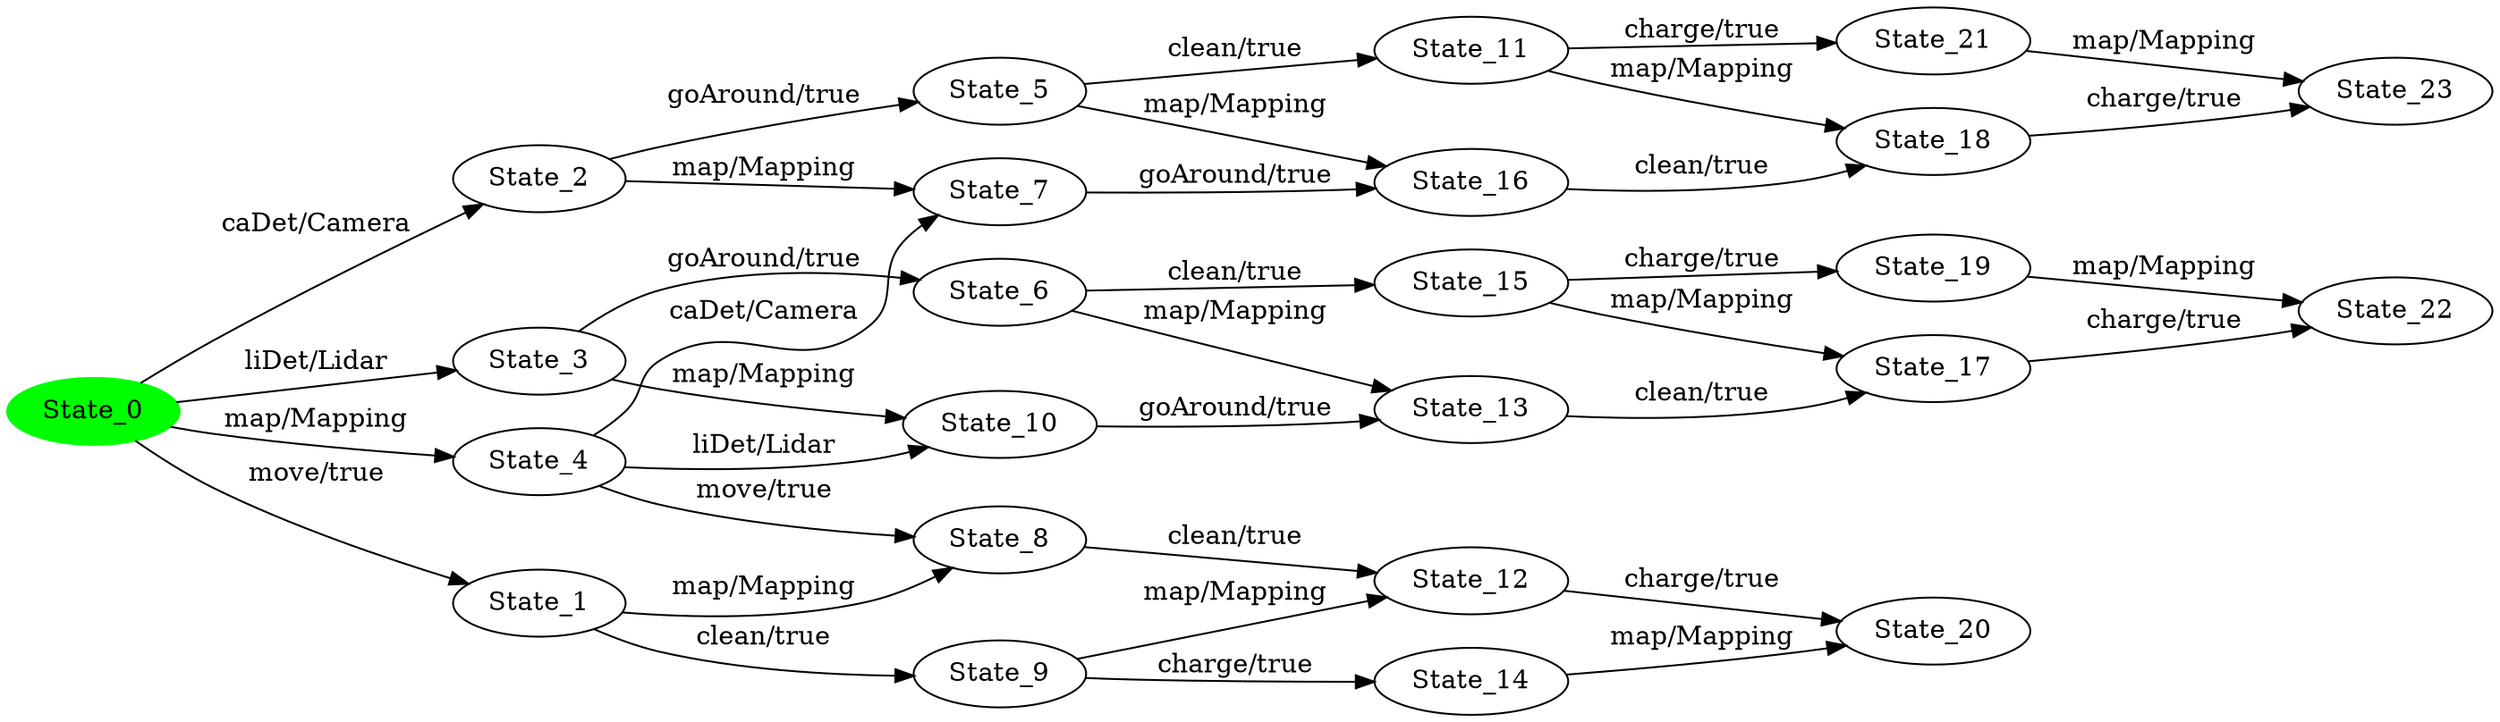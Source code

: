 digraph G {
rankdir=LR;
state0[ label = "State_0", style=filled, color=green ];
state1 [ label = "State_2" ];
state1 -> state2 [ label=" goAround/true " ];
state1 -> state3 [ label=" map/Mapping " ];
state4 [ label = "State_20" ];
state5 [ label = "State_3" ];
state5 -> state6 [ label=" goAround/true " ];
state5 -> state7 [ label=" map/Mapping " ];
state7 [ label = "State_10" ];
state7 -> state8 [ label=" goAround/true " ];
state9 [ label = "State_21" ];
state9 -> state10 [ label=" map/Mapping " ];
state11 [ label = "State_4" ];
state11 -> state3 [ label=" caDet/Camera " ];
state11 -> state12 [ label=" move/true " ];
state11 -> state7 [ label=" liDet/Lidar " ];
state13 [ label = "State_11" ];
state13 -> state14 [ label=" map/Mapping " ];
state13 -> state9 [ label=" charge/true " ];
state15 [ label = "State_22" ];
state2 [ label = "State_5" ];
state2 -> state13 [ label=" clean/true " ];
state2 -> state16 [ label=" map/Mapping " ];
state17 [ label = "State_12" ];
state17 -> state4 [ label=" charge/true " ];
state10 [ label = "State_23" ];
state0 -> state18 [ label=" move/true " ];
state0 -> state1 [ label=" caDet/Camera " ];
state0 -> state5 [ label=" liDet/Lidar " ];
state0 -> state11 [ label=" map/Mapping " ];
state18 [ label = "State_1" ];
state18 -> state12 [ label=" map/Mapping " ];
state18 -> state19 [ label=" clean/true " ];
state6 [ label = "State_6" ];
state6 -> state8 [ label=" map/Mapping " ];
state6 -> state20 [ label=" clean/true " ];
state3 [ label = "State_7" ];
state3 -> state16 [ label=" goAround/true " ];
state12 [ label = "State_8" ];
state12 -> state17 [ label=" clean/true " ];
state19 [ label = "State_9" ];
state19 -> state17 [ label=" map/Mapping " ];
state19 -> state21 [ label=" charge/true " ];
state22 [ label = "State_17" ];
state22 -> state15 [ label=" charge/true " ];
state14 [ label = "State_18" ];
state14 -> state10 [ label=" charge/true " ];
state23 [ label = "State_19" ];
state23 -> state15 [ label=" map/Mapping " ];
state8 [ label = "State_13" ];
state8 -> state22 [ label=" clean/true " ];
state21 [ label = "State_14" ];
state21 -> state4 [ label=" map/Mapping " ];
state20 [ label = "State_15" ];
state20 -> state22 [ label=" map/Mapping " ];
state20 -> state23 [ label=" charge/true " ];
state16 [ label = "State_16" ];
state16 -> state14 [ label=" clean/true " ];
}
